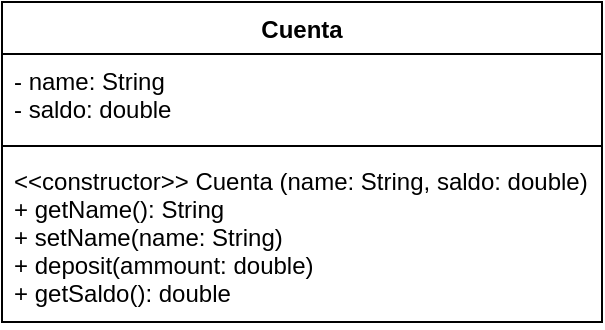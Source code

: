 <mxfile>
    <diagram id="04Dtovh-ZYEbn8IyFMDx" name="Page-1">
        <mxGraphModel dx="538" dy="559" grid="1" gridSize="10" guides="1" tooltips="1" connect="1" arrows="1" fold="1" page="1" pageScale="1" pageWidth="850" pageHeight="1100" math="0" shadow="0">
            <root>
                <mxCell id="0"/>
                <mxCell id="1" parent="0"/>
                <mxCell id="10" value="Cuenta" style="swimlane;fontStyle=1;align=center;verticalAlign=top;childLayout=stackLayout;horizontal=1;startSize=26;horizontalStack=0;resizeParent=1;resizeParentMax=0;resizeLast=0;collapsible=1;marginBottom=0;" vertex="1" parent="1">
                    <mxGeometry x="310" y="260" width="300" height="160" as="geometry"/>
                </mxCell>
                <mxCell id="11" value="- name: String&#10;- saldo: double" style="text;strokeColor=none;fillColor=none;align=left;verticalAlign=top;spacingLeft=4;spacingRight=4;overflow=hidden;rotatable=0;points=[[0,0.5],[1,0.5]];portConstraint=eastwest;" vertex="1" parent="10">
                    <mxGeometry y="26" width="300" height="42" as="geometry"/>
                </mxCell>
                <mxCell id="12" value="" style="line;strokeWidth=1;fillColor=none;align=left;verticalAlign=middle;spacingTop=-1;spacingLeft=3;spacingRight=3;rotatable=0;labelPosition=right;points=[];portConstraint=eastwest;" vertex="1" parent="10">
                    <mxGeometry y="68" width="300" height="8" as="geometry"/>
                </mxCell>
                <mxCell id="13" value="&lt;&lt;constructor&gt;&gt; Cuenta (name: String, saldo: double)&#10;+ getName(): String&#10;+ setName(name: String)&#10;+ deposit(ammount: double)&#10;+ getSaldo(): double" style="text;strokeColor=none;fillColor=none;align=left;verticalAlign=top;spacingLeft=4;spacingRight=4;overflow=hidden;rotatable=0;points=[[0,0.5],[1,0.5]];portConstraint=eastwest;" vertex="1" parent="10">
                    <mxGeometry y="76" width="300" height="84" as="geometry"/>
                </mxCell>
            </root>
        </mxGraphModel>
    </diagram>
</mxfile>